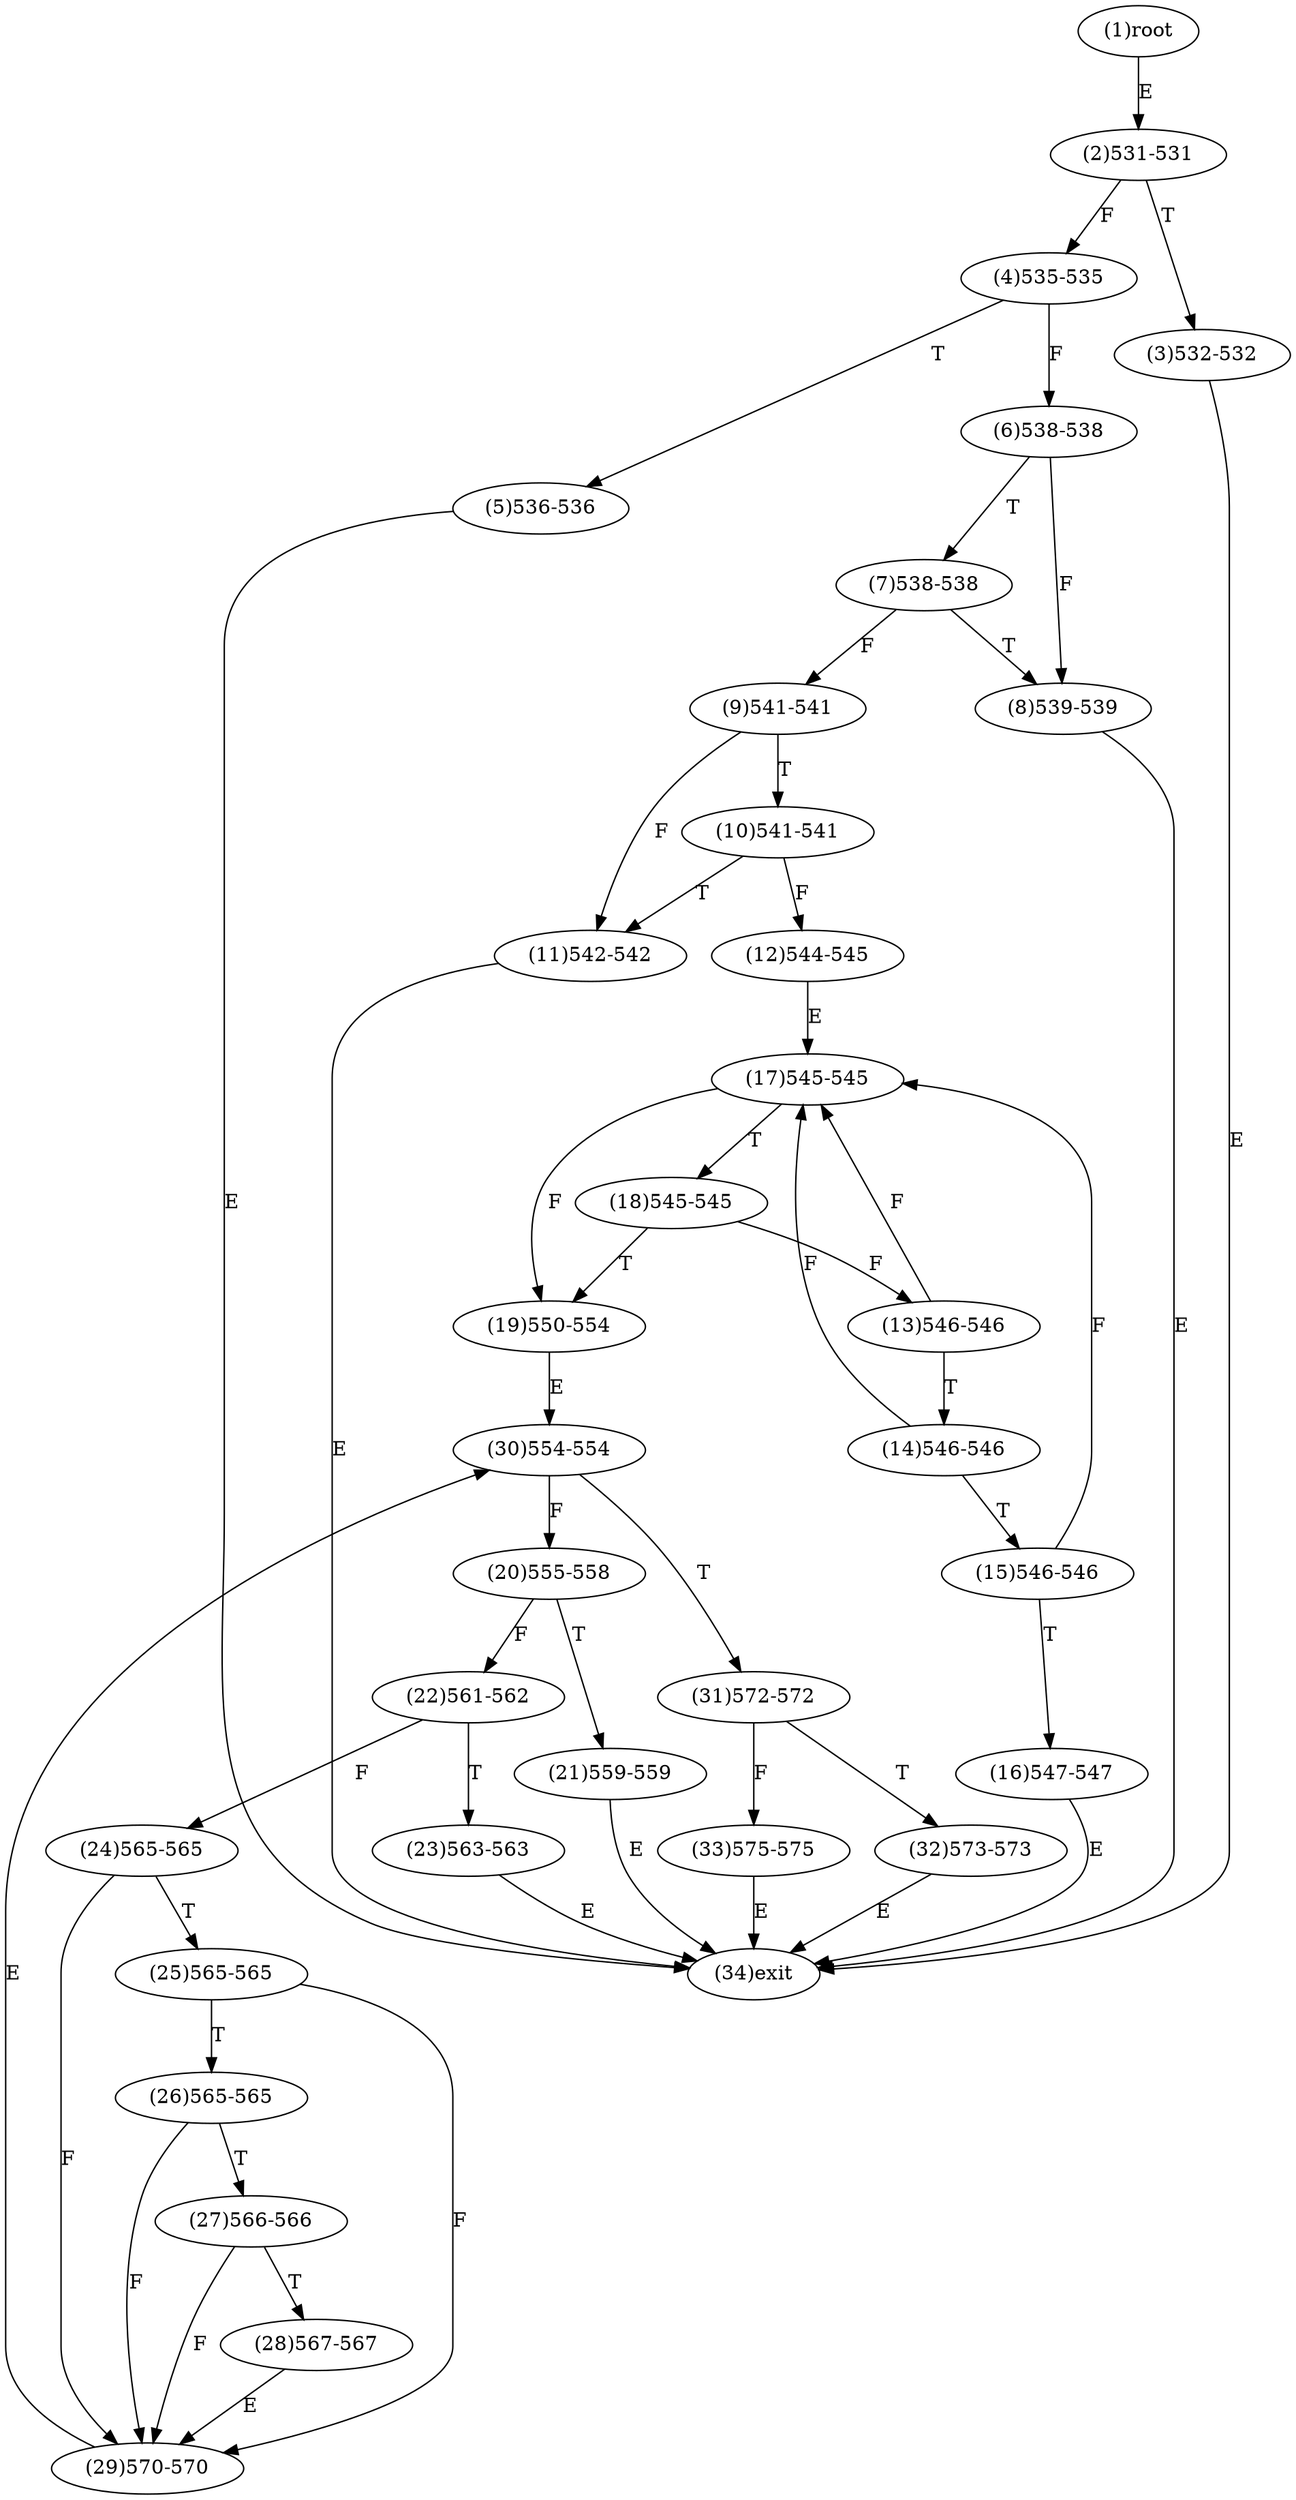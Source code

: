 digraph "" { 
1[ label="(1)root"];
2[ label="(2)531-531"];
3[ label="(3)532-532"];
4[ label="(4)535-535"];
5[ label="(5)536-536"];
6[ label="(6)538-538"];
7[ label="(7)538-538"];
8[ label="(8)539-539"];
9[ label="(9)541-541"];
10[ label="(10)541-541"];
11[ label="(11)542-542"];
12[ label="(12)544-545"];
13[ label="(13)546-546"];
14[ label="(14)546-546"];
15[ label="(15)546-546"];
17[ label="(17)545-545"];
16[ label="(16)547-547"];
19[ label="(19)550-554"];
18[ label="(18)545-545"];
21[ label="(21)559-559"];
20[ label="(20)555-558"];
23[ label="(23)563-563"];
22[ label="(22)561-562"];
25[ label="(25)565-565"];
24[ label="(24)565-565"];
27[ label="(27)566-566"];
26[ label="(26)565-565"];
29[ label="(29)570-570"];
28[ label="(28)567-567"];
31[ label="(31)572-572"];
30[ label="(30)554-554"];
34[ label="(34)exit"];
32[ label="(32)573-573"];
33[ label="(33)575-575"];
1->2[ label="E"];
2->4[ label="F"];
2->3[ label="T"];
3->34[ label="E"];
4->6[ label="F"];
4->5[ label="T"];
5->34[ label="E"];
6->8[ label="F"];
6->7[ label="T"];
7->9[ label="F"];
7->8[ label="T"];
8->34[ label="E"];
9->11[ label="F"];
9->10[ label="T"];
10->12[ label="F"];
10->11[ label="T"];
11->34[ label="E"];
12->17[ label="E"];
13->17[ label="F"];
13->14[ label="T"];
14->17[ label="F"];
14->15[ label="T"];
15->17[ label="F"];
15->16[ label="T"];
16->34[ label="E"];
17->19[ label="F"];
17->18[ label="T"];
18->13[ label="F"];
18->19[ label="T"];
19->30[ label="E"];
20->22[ label="F"];
20->21[ label="T"];
21->34[ label="E"];
22->24[ label="F"];
22->23[ label="T"];
23->34[ label="E"];
24->29[ label="F"];
24->25[ label="T"];
25->29[ label="F"];
25->26[ label="T"];
26->29[ label="F"];
26->27[ label="T"];
27->29[ label="F"];
27->28[ label="T"];
28->29[ label="E"];
29->30[ label="E"];
30->20[ label="F"];
30->31[ label="T"];
31->33[ label="F"];
31->32[ label="T"];
32->34[ label="E"];
33->34[ label="E"];
}